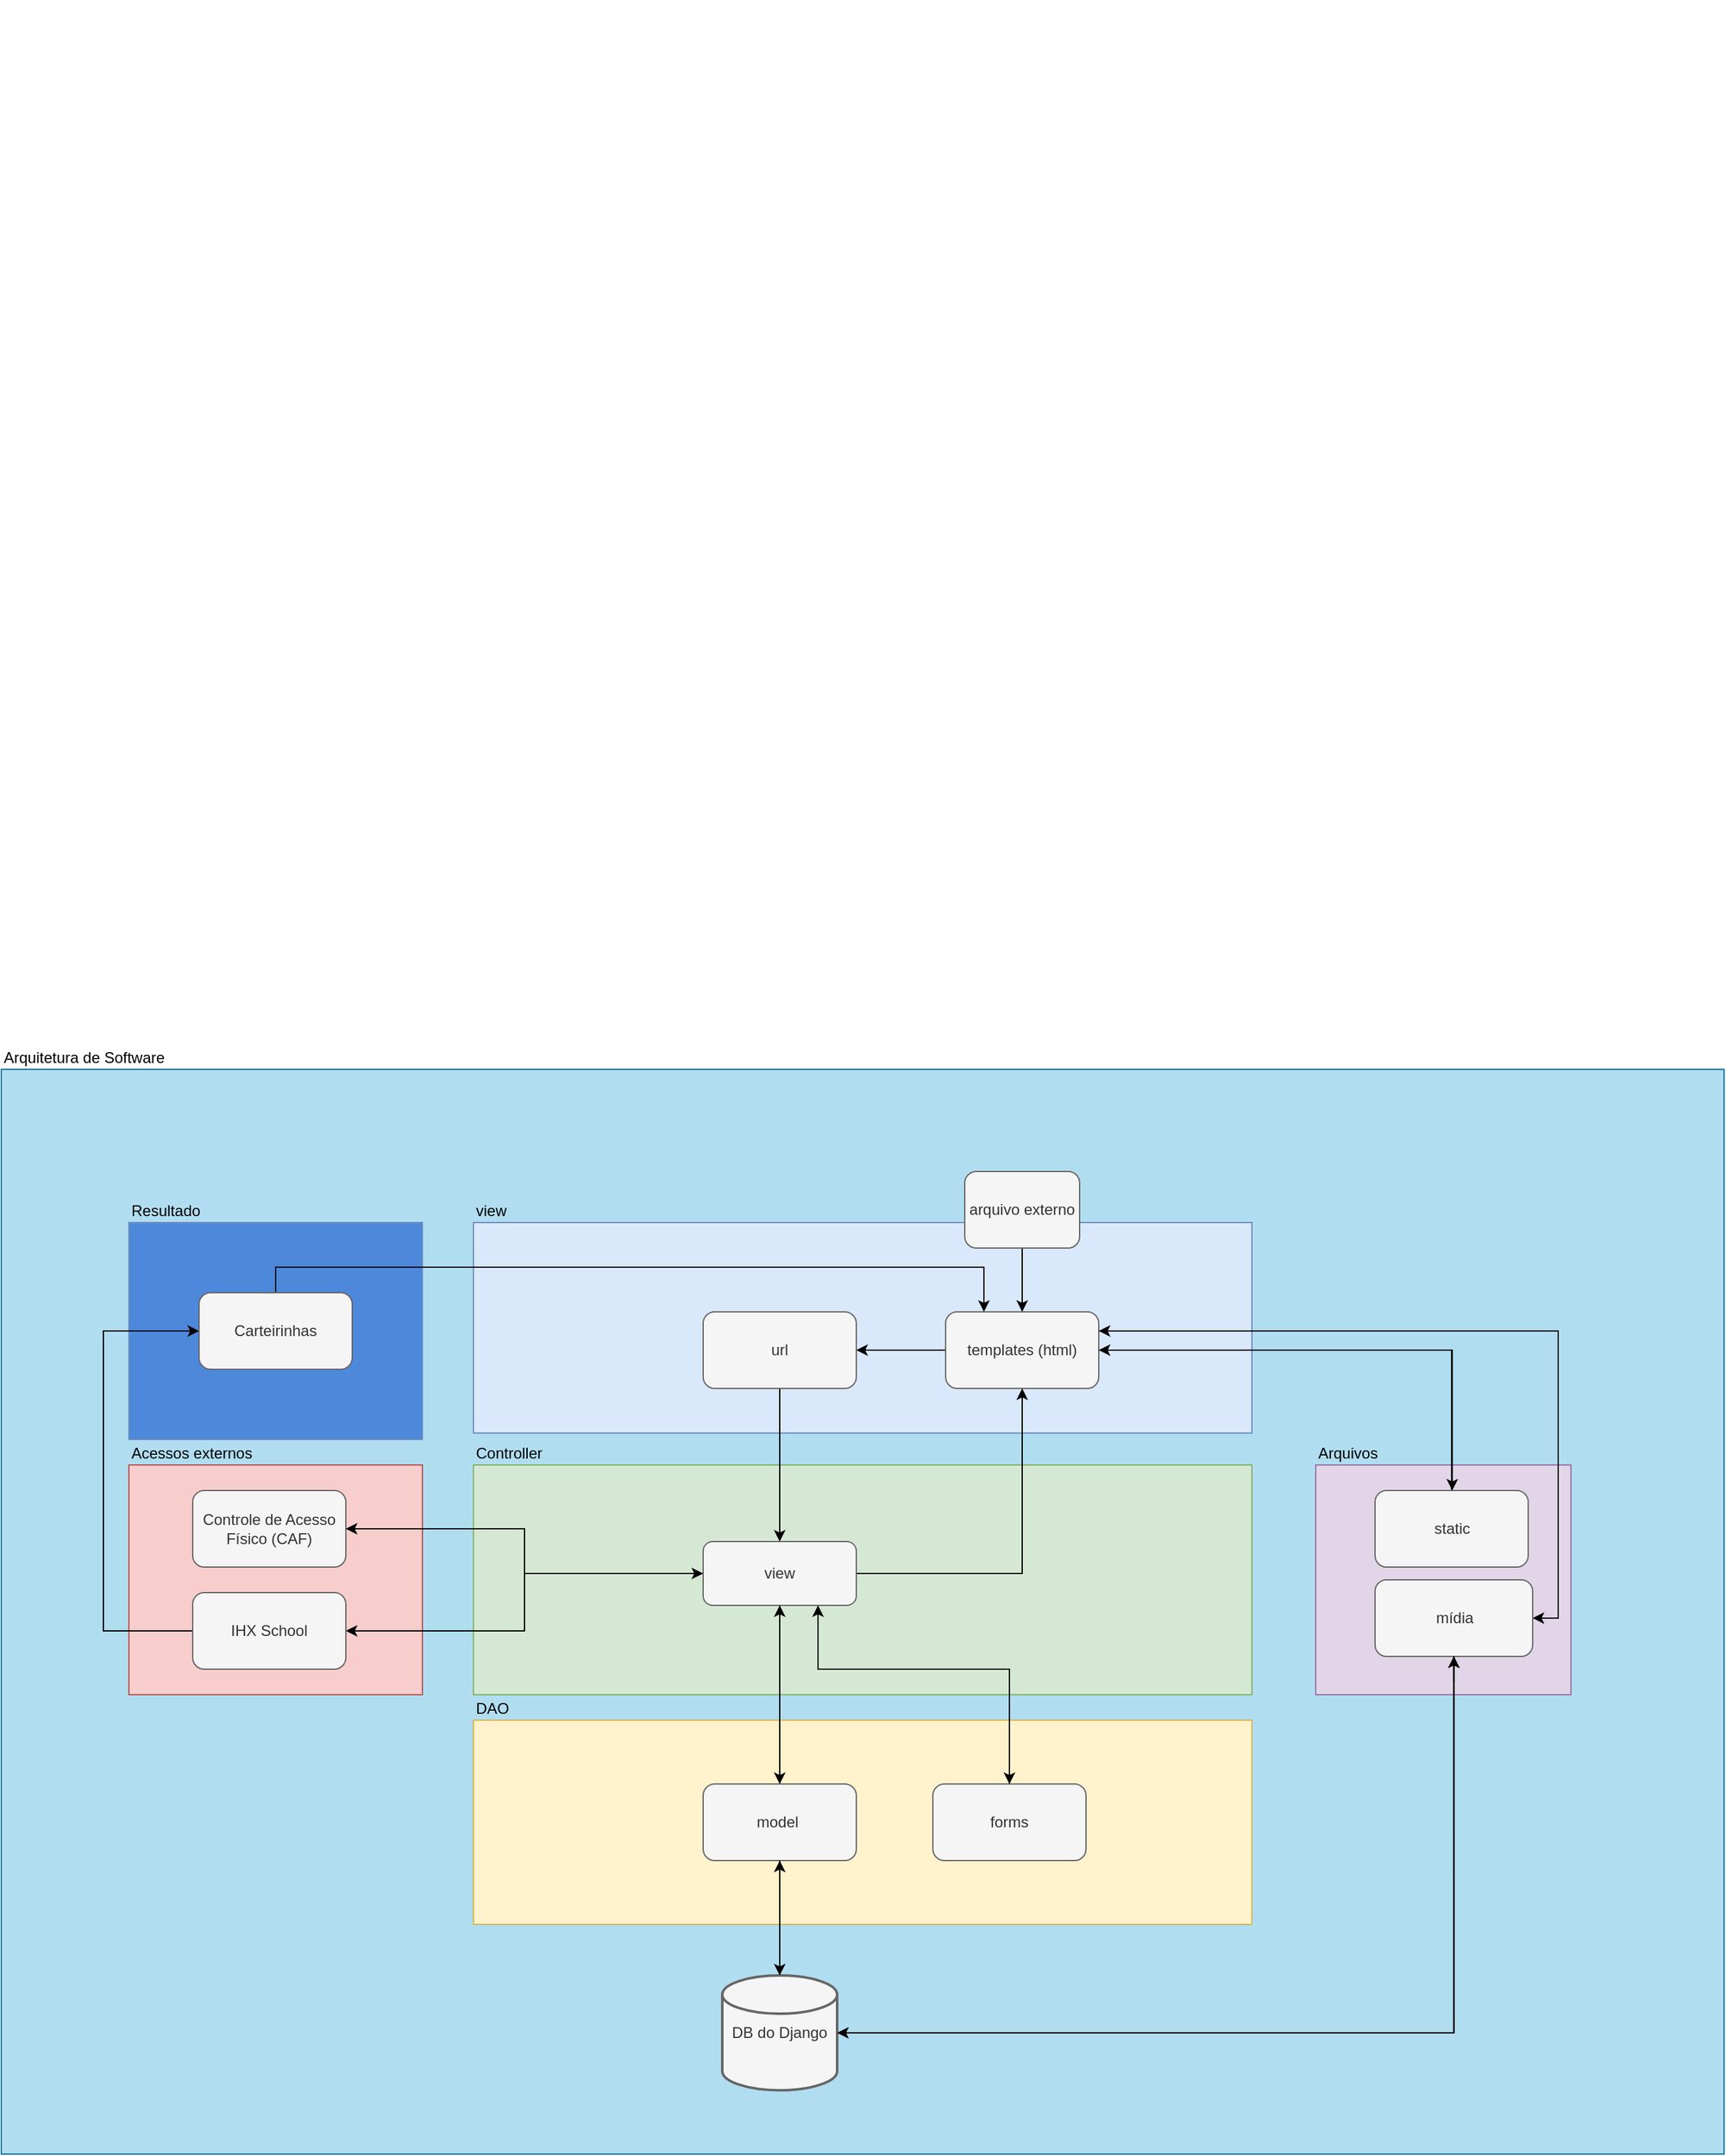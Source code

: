 <mxfile version="24.7.7">
  <diagram name="Página-1" id="K47cS8L8qyV7MDAkbp4L">
    <mxGraphModel dx="756" dy="1569" grid="1" gridSize="10" guides="1" tooltips="1" connect="1" arrows="1" fold="1" page="1" pageScale="1" pageWidth="827" pageHeight="1169" math="0" shadow="0">
      <root>
        <mxCell id="0" />
        <mxCell id="1" parent="0" />
        <mxCell id="zuKYI21qZRDiknx12uTm-1" value="Arquitetura de Software" style="rounded=0;whiteSpace=wrap;html=1;fillColor=#b1ddf0;strokeColor=#10739e;labelPosition=center;verticalLabelPosition=top;align=left;verticalAlign=bottom;" vertex="1" parent="1">
          <mxGeometry x="190" y="-90" width="1350" height="850" as="geometry" />
        </mxCell>
        <mxCell id="qqIw4BZbV4iG1Tn0gZxv-82" value="Resultado" style="rounded=0;whiteSpace=wrap;html=1;fillColor=#4d88db;strokeColor=#6c8ebf;labelPosition=center;verticalLabelPosition=top;align=left;verticalAlign=bottom;" parent="1" vertex="1">
          <mxGeometry x="290" y="30" width="230" height="170" as="geometry" />
        </mxCell>
        <mxCell id="qqIw4BZbV4iG1Tn0gZxv-72" value="Acessos externos" style="rounded=0;whiteSpace=wrap;html=1;fillColor=#f8cecc;strokeColor=#b85450;labelPosition=center;verticalLabelPosition=top;align=left;verticalAlign=bottom;" parent="1" vertex="1">
          <mxGeometry x="290" y="220" width="230" height="180" as="geometry" />
        </mxCell>
        <mxCell id="qqIw4BZbV4iG1Tn0gZxv-50" value="Arquivos" style="rounded=0;whiteSpace=wrap;html=1;fillColor=#e1d5e7;strokeColor=#9673a6;labelPosition=center;verticalLabelPosition=top;align=left;verticalAlign=bottom;" parent="1" vertex="1">
          <mxGeometry x="1220" y="220" width="200" height="180" as="geometry" />
        </mxCell>
        <mxCell id="qqIw4BZbV4iG1Tn0gZxv-46" value="DAO" style="rounded=0;whiteSpace=wrap;html=1;fillColor=#fff2cc;strokeColor=#d6b656;labelPosition=center;verticalLabelPosition=top;align=left;verticalAlign=bottom;" parent="1" vertex="1">
          <mxGeometry x="560" y="420" width="610" height="160" as="geometry" />
        </mxCell>
        <mxCell id="qqIw4BZbV4iG1Tn0gZxv-44" value="Controller" style="rounded=0;whiteSpace=wrap;html=1;fillColor=#d5e8d4;strokeColor=#82b366;align=left;labelPosition=center;verticalLabelPosition=top;verticalAlign=bottom;" parent="1" vertex="1">
          <mxGeometry x="560" y="220" width="610" height="180" as="geometry" />
        </mxCell>
        <mxCell id="qqIw4BZbV4iG1Tn0gZxv-7" value="view" style="rounded=0;whiteSpace=wrap;html=1;fillColor=#dae8fc;strokeColor=#6c8ebf;align=left;labelPosition=center;verticalLabelPosition=top;verticalAlign=bottom;" parent="1" vertex="1">
          <mxGeometry x="560" y="30" width="610" height="165" as="geometry" />
        </mxCell>
        <mxCell id="qqIw4BZbV4iG1Tn0gZxv-38" style="edgeStyle=orthogonalEdgeStyle;rounded=0;orthogonalLoop=1;jettySize=auto;html=1;entryX=1;entryY=0.5;entryDx=0;entryDy=0;" parent="1" source="qqIw4BZbV4iG1Tn0gZxv-8" target="qqIw4BZbV4iG1Tn0gZxv-12" edge="1">
          <mxGeometry relative="1" as="geometry" />
        </mxCell>
        <mxCell id="qqIw4BZbV4iG1Tn0gZxv-48" style="edgeStyle=orthogonalEdgeStyle;rounded=0;orthogonalLoop=1;jettySize=auto;html=1;" parent="1" source="qqIw4BZbV4iG1Tn0gZxv-8" target="qqIw4BZbV4iG1Tn0gZxv-10" edge="1">
          <mxGeometry relative="1" as="geometry">
            <Array as="points">
              <mxPoint x="1327" y="130" />
            </Array>
          </mxGeometry>
        </mxCell>
        <mxCell id="qqIw4BZbV4iG1Tn0gZxv-63" style="edgeStyle=orthogonalEdgeStyle;rounded=0;orthogonalLoop=1;jettySize=auto;html=1;exitX=1;exitY=0.25;exitDx=0;exitDy=0;entryX=1;entryY=0.5;entryDx=0;entryDy=0;" parent="1" source="qqIw4BZbV4iG1Tn0gZxv-8" target="qqIw4BZbV4iG1Tn0gZxv-17" edge="1">
          <mxGeometry relative="1" as="geometry" />
        </mxCell>
        <mxCell id="qqIw4BZbV4iG1Tn0gZxv-8" value="templates (html)" style="rounded=1;whiteSpace=wrap;html=1;fillColor=#f5f5f5;fontColor=#333333;strokeColor=#666666;" parent="1" vertex="1">
          <mxGeometry x="930" y="100" width="120" height="60" as="geometry" />
        </mxCell>
        <mxCell id="qqIw4BZbV4iG1Tn0gZxv-60" style="edgeStyle=orthogonalEdgeStyle;rounded=0;orthogonalLoop=1;jettySize=auto;html=1;exitX=0.5;exitY=0;exitDx=0;exitDy=0;entryX=0.25;entryY=0;entryDx=0;entryDy=0;" parent="1" source="qqIw4BZbV4iG1Tn0gZxv-9" target="qqIw4BZbV4iG1Tn0gZxv-11" edge="1">
          <mxGeometry relative="1" as="geometry">
            <Array as="points">
              <mxPoint x="980" y="380" />
              <mxPoint x="830" y="380" />
            </Array>
          </mxGeometry>
        </mxCell>
        <mxCell id="qqIw4BZbV4iG1Tn0gZxv-9" value="forms" style="rounded=1;whiteSpace=wrap;html=1;fillColor=#f5f5f5;fontColor=#333333;strokeColor=#666666;" parent="1" vertex="1">
          <mxGeometry x="920" y="470" width="120" height="60" as="geometry" />
        </mxCell>
        <mxCell id="qqIw4BZbV4iG1Tn0gZxv-36" style="edgeStyle=orthogonalEdgeStyle;rounded=0;orthogonalLoop=1;jettySize=auto;html=1;" parent="1" source="qqIw4BZbV4iG1Tn0gZxv-10" target="qqIw4BZbV4iG1Tn0gZxv-8" edge="1">
          <mxGeometry relative="1" as="geometry">
            <Array as="points">
              <mxPoint x="1326" y="130" />
            </Array>
          </mxGeometry>
        </mxCell>
        <mxCell id="qqIw4BZbV4iG1Tn0gZxv-10" value="static" style="rounded=1;whiteSpace=wrap;html=1;fillColor=#f5f5f5;fontColor=#333333;strokeColor=#666666;" parent="1" vertex="1">
          <mxGeometry x="1266.5" y="240" width="120" height="60" as="geometry" />
        </mxCell>
        <mxCell id="qqIw4BZbV4iG1Tn0gZxv-57" style="edgeStyle=orthogonalEdgeStyle;rounded=0;orthogonalLoop=1;jettySize=auto;html=1;" parent="1" source="qqIw4BZbV4iG1Tn0gZxv-11" target="qqIw4BZbV4iG1Tn0gZxv-13" edge="1">
          <mxGeometry relative="1" as="geometry" />
        </mxCell>
        <mxCell id="qqIw4BZbV4iG1Tn0gZxv-59" style="edgeStyle=orthogonalEdgeStyle;rounded=0;orthogonalLoop=1;jettySize=auto;html=1;exitX=0.25;exitY=0;exitDx=0;exitDy=0;" parent="1" source="qqIw4BZbV4iG1Tn0gZxv-11" target="qqIw4BZbV4iG1Tn0gZxv-9" edge="1">
          <mxGeometry relative="1" as="geometry">
            <Array as="points">
              <mxPoint x="830" y="380" />
              <mxPoint x="980" y="380" />
            </Array>
          </mxGeometry>
        </mxCell>
        <mxCell id="qqIw4BZbV4iG1Tn0gZxv-67" style="edgeStyle=orthogonalEdgeStyle;rounded=0;orthogonalLoop=1;jettySize=auto;html=1;exitX=0;exitY=0.5;exitDx=0;exitDy=0;entryX=0.5;entryY=1;entryDx=0;entryDy=0;" parent="1" source="qqIw4BZbV4iG1Tn0gZxv-11" target="qqIw4BZbV4iG1Tn0gZxv-8" edge="1">
          <mxGeometry relative="1" as="geometry" />
        </mxCell>
        <mxCell id="qqIw4BZbV4iG1Tn0gZxv-77" style="edgeStyle=orthogonalEdgeStyle;rounded=0;orthogonalLoop=1;jettySize=auto;html=1;exitX=1;exitY=0.5;exitDx=0;exitDy=0;" parent="1" source="qqIw4BZbV4iG1Tn0gZxv-11" target="qqIw4BZbV4iG1Tn0gZxv-73" edge="1">
          <mxGeometry relative="1" as="geometry" />
        </mxCell>
        <mxCell id="qqIw4BZbV4iG1Tn0gZxv-81" style="edgeStyle=orthogonalEdgeStyle;rounded=0;orthogonalLoop=1;jettySize=auto;html=1;exitX=1;exitY=0.5;exitDx=0;exitDy=0;" parent="1" source="qqIw4BZbV4iG1Tn0gZxv-11" target="qqIw4BZbV4iG1Tn0gZxv-74" edge="1">
          <mxGeometry relative="1" as="geometry" />
        </mxCell>
        <mxCell id="qqIw4BZbV4iG1Tn0gZxv-11" value="view" style="rounded=1;whiteSpace=wrap;html=1;direction=west;fillColor=#f5f5f5;fontColor=#333333;strokeColor=#666666;" parent="1" vertex="1">
          <mxGeometry x="740" y="280" width="120" height="50" as="geometry" />
        </mxCell>
        <mxCell id="qqIw4BZbV4iG1Tn0gZxv-39" style="edgeStyle=orthogonalEdgeStyle;rounded=0;orthogonalLoop=1;jettySize=auto;html=1;" parent="1" source="qqIw4BZbV4iG1Tn0gZxv-12" target="qqIw4BZbV4iG1Tn0gZxv-11" edge="1">
          <mxGeometry relative="1" as="geometry" />
        </mxCell>
        <mxCell id="qqIw4BZbV4iG1Tn0gZxv-12" value="url" style="rounded=1;whiteSpace=wrap;html=1;fillColor=#f5f5f5;fontColor=#333333;strokeColor=#666666;" parent="1" vertex="1">
          <mxGeometry x="740" y="100" width="120" height="60" as="geometry" />
        </mxCell>
        <mxCell id="qqIw4BZbV4iG1Tn0gZxv-58" style="edgeStyle=orthogonalEdgeStyle;rounded=0;orthogonalLoop=1;jettySize=auto;html=1;exitX=0.5;exitY=0;exitDx=0;exitDy=0;" parent="1" source="qqIw4BZbV4iG1Tn0gZxv-13" target="qqIw4BZbV4iG1Tn0gZxv-11" edge="1">
          <mxGeometry relative="1" as="geometry" />
        </mxCell>
        <mxCell id="qqIw4BZbV4iG1Tn0gZxv-13" value="model&amp;nbsp;" style="rounded=1;whiteSpace=wrap;html=1;fillColor=#f5f5f5;fontColor=#333333;strokeColor=#666666;" parent="1" vertex="1">
          <mxGeometry x="740" y="470" width="120" height="60" as="geometry" />
        </mxCell>
        <mxCell id="qqIw4BZbV4iG1Tn0gZxv-41" style="edgeStyle=orthogonalEdgeStyle;rounded=0;orthogonalLoop=1;jettySize=auto;html=1;entryX=0.5;entryY=1;entryDx=0;entryDy=0;" parent="1" source="qqIw4BZbV4iG1Tn0gZxv-15" target="qqIw4BZbV4iG1Tn0gZxv-13" edge="1">
          <mxGeometry relative="1" as="geometry" />
        </mxCell>
        <mxCell id="qqIw4BZbV4iG1Tn0gZxv-52" style="edgeStyle=orthogonalEdgeStyle;rounded=0;orthogonalLoop=1;jettySize=auto;html=1;entryX=0.5;entryY=1;entryDx=0;entryDy=0;" parent="1" source="qqIw4BZbV4iG1Tn0gZxv-15" target="qqIw4BZbV4iG1Tn0gZxv-17" edge="1">
          <mxGeometry relative="1" as="geometry" />
        </mxCell>
        <mxCell id="qqIw4BZbV4iG1Tn0gZxv-15" value="DB do Django" style="strokeWidth=2;html=1;shape=mxgraph.flowchart.database;whiteSpace=wrap;fillColor=#f5f5f5;fontColor=#333333;strokeColor=#666666;" parent="1" vertex="1">
          <mxGeometry x="755" y="620" width="90" height="90" as="geometry" />
        </mxCell>
        <mxCell id="qqIw4BZbV4iG1Tn0gZxv-64" style="edgeStyle=orthogonalEdgeStyle;rounded=0;orthogonalLoop=1;jettySize=auto;html=1;exitX=1;exitY=0.5;exitDx=0;exitDy=0;entryX=1;entryY=0.25;entryDx=0;entryDy=0;" parent="1" source="qqIw4BZbV4iG1Tn0gZxv-17" target="qqIw4BZbV4iG1Tn0gZxv-8" edge="1">
          <mxGeometry relative="1" as="geometry" />
        </mxCell>
        <mxCell id="qqIw4BZbV4iG1Tn0gZxv-17" value="mídia" style="rounded=1;whiteSpace=wrap;html=1;fillColor=#f5f5f5;fontColor=#333333;strokeColor=#666666;" parent="1" vertex="1">
          <mxGeometry x="1266.5" y="310" width="123.5" height="60" as="geometry" />
        </mxCell>
        <mxCell id="qqIw4BZbV4iG1Tn0gZxv-35" value="" style="edgeStyle=orthogonalEdgeStyle;rounded=0;orthogonalLoop=1;jettySize=auto;html=1;" parent="1" source="qqIw4BZbV4iG1Tn0gZxv-18" target="qqIw4BZbV4iG1Tn0gZxv-8" edge="1">
          <mxGeometry relative="1" as="geometry" />
        </mxCell>
        <mxCell id="qqIw4BZbV4iG1Tn0gZxv-18" value="arquivo externo" style="rounded=1;whiteSpace=wrap;html=1;fillColor=#f5f5f5;fontColor=#333333;strokeColor=#666666;" parent="1" vertex="1">
          <mxGeometry x="945" y="-10" width="90" height="60" as="geometry" />
        </mxCell>
        <mxCell id="qqIw4BZbV4iG1Tn0gZxv-40" style="edgeStyle=orthogonalEdgeStyle;rounded=0;orthogonalLoop=1;jettySize=auto;html=1;entryX=0.5;entryY=0;entryDx=0;entryDy=0;entryPerimeter=0;" parent="1" source="qqIw4BZbV4iG1Tn0gZxv-13" target="qqIw4BZbV4iG1Tn0gZxv-15" edge="1">
          <mxGeometry relative="1" as="geometry" />
        </mxCell>
        <mxCell id="qqIw4BZbV4iG1Tn0gZxv-45" style="edgeStyle=orthogonalEdgeStyle;rounded=0;orthogonalLoop=1;jettySize=auto;html=1;exitX=0.5;exitY=1;exitDx=0;exitDy=0;" parent="1" source="qqIw4BZbV4iG1Tn0gZxv-17" target="qqIw4BZbV4iG1Tn0gZxv-17" edge="1">
          <mxGeometry relative="1" as="geometry" />
        </mxCell>
        <mxCell id="qqIw4BZbV4iG1Tn0gZxv-51" style="edgeStyle=orthogonalEdgeStyle;rounded=0;orthogonalLoop=1;jettySize=auto;html=1;exitX=0.5;exitY=1;exitDx=0;exitDy=0;entryX=1;entryY=0.5;entryDx=0;entryDy=0;entryPerimeter=0;" parent="1" source="qqIw4BZbV4iG1Tn0gZxv-17" target="qqIw4BZbV4iG1Tn0gZxv-15" edge="1">
          <mxGeometry relative="1" as="geometry" />
        </mxCell>
        <mxCell id="qqIw4BZbV4iG1Tn0gZxv-76" style="edgeStyle=orthogonalEdgeStyle;rounded=0;orthogonalLoop=1;jettySize=auto;html=1;exitX=1;exitY=0.5;exitDx=0;exitDy=0;entryX=1;entryY=0.5;entryDx=0;entryDy=0;" parent="1" source="qqIw4BZbV4iG1Tn0gZxv-73" target="qqIw4BZbV4iG1Tn0gZxv-11" edge="1">
          <mxGeometry relative="1" as="geometry" />
        </mxCell>
        <mxCell id="qqIw4BZbV4iG1Tn0gZxv-73" value="&lt;span class=&quot;notion-enable-hover&quot; data-token-index=&quot;0&quot; style=&quot;&quot;&gt;Controle de Acesso Físico (CAF)&lt;/span&gt;" style="rounded=1;whiteSpace=wrap;html=1;fillColor=#f5f5f5;fontColor=#333333;strokeColor=#666666;" parent="1" vertex="1">
          <mxGeometry x="340" y="240" width="120" height="60" as="geometry" />
        </mxCell>
        <mxCell id="qqIw4BZbV4iG1Tn0gZxv-84" style="edgeStyle=orthogonalEdgeStyle;rounded=0;orthogonalLoop=1;jettySize=auto;html=1;exitX=0;exitY=0.5;exitDx=0;exitDy=0;entryX=0;entryY=0.5;entryDx=0;entryDy=0;" parent="1" source="qqIw4BZbV4iG1Tn0gZxv-74" target="qqIw4BZbV4iG1Tn0gZxv-83" edge="1">
          <mxGeometry relative="1" as="geometry">
            <Array as="points">
              <mxPoint x="270" y="350" />
              <mxPoint x="270" y="115" />
            </Array>
          </mxGeometry>
        </mxCell>
        <mxCell id="qqIw4BZbV4iG1Tn0gZxv-74" value="&lt;br&gt;&lt;span class=&quot;notion-enable-hover&quot; data-token-index=&quot;0&quot; style=&quot;&quot;&gt;IHX School&lt;/span&gt;&lt;div&gt;&lt;br/&gt;&lt;/div&gt;" style="rounded=1;whiteSpace=wrap;html=1;fillColor=#f5f5f5;fontColor=#333333;strokeColor=#666666;" parent="1" vertex="1">
          <mxGeometry x="340" y="320" width="120" height="60" as="geometry" />
        </mxCell>
        <mxCell id="qqIw4BZbV4iG1Tn0gZxv-85" style="edgeStyle=orthogonalEdgeStyle;rounded=0;orthogonalLoop=1;jettySize=auto;html=1;exitX=0.5;exitY=0;exitDx=0;exitDy=0;entryX=0.25;entryY=0;entryDx=0;entryDy=0;" parent="1" source="qqIw4BZbV4iG1Tn0gZxv-83" target="qqIw4BZbV4iG1Tn0gZxv-8" edge="1">
          <mxGeometry relative="1" as="geometry" />
        </mxCell>
        <mxCell id="qqIw4BZbV4iG1Tn0gZxv-83" value="Carteirinhas" style="rounded=1;whiteSpace=wrap;html=1;fillColor=#f5f5f5;fontColor=#333333;strokeColor=#666666;" parent="1" vertex="1">
          <mxGeometry x="345" y="85" width="120" height="60" as="geometry" />
        </mxCell>
        <mxCell id="zuKYI21qZRDiknx12uTm-3" style="edgeStyle=orthogonalEdgeStyle;rounded=0;orthogonalLoop=1;jettySize=auto;html=1;entryX=0.5;entryY=0;entryDx=0;entryDy=0;" edge="1" parent="1">
          <mxGeometry relative="1" as="geometry">
            <mxPoint x="615.091" y="-919.855" as="sourcePoint" />
            <mxPoint x="615" y="-920.0" as="targetPoint" />
          </mxGeometry>
        </mxCell>
      </root>
    </mxGraphModel>
  </diagram>
</mxfile>
